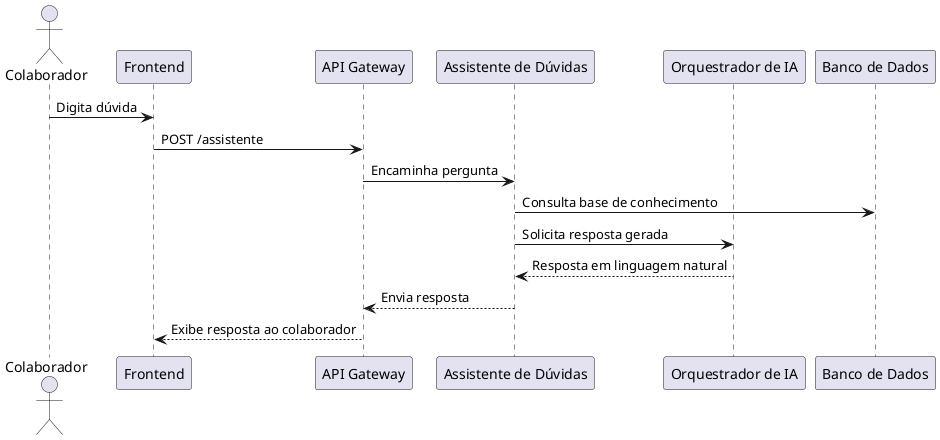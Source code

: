 @startuml
actor Colaborador
participant "Frontend" as FE
participant "API Gateway" as APIGW
participant "Assistente de Dúvidas" as Assistente
participant "Orquestrador de IA" as OrqIA
participant "Banco de Dados" as DB

Colaborador -> FE : Digita dúvida
FE -> APIGW : POST /assistente
APIGW -> Assistente : Encaminha pergunta
Assistente -> DB : Consulta base de conhecimento
Assistente -> OrqIA : Solicita resposta gerada
OrqIA --> Assistente : Resposta em linguagem natural
Assistente --> APIGW : Envia resposta
APIGW --> FE : Exibe resposta ao colaborador
@enduml
